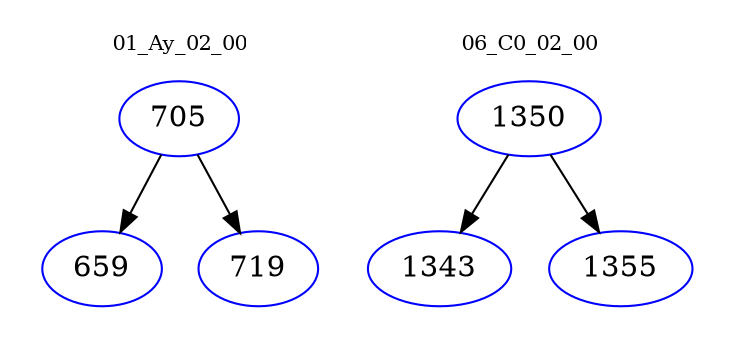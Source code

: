 digraph{
subgraph cluster_0 {
color = white
label = "01_Ay_02_00";
fontsize=10;
T0_705 [label="705", color="blue"]
T0_705 -> T0_659 [color="black"]
T0_659 [label="659", color="blue"]
T0_705 -> T0_719 [color="black"]
T0_719 [label="719", color="blue"]
}
subgraph cluster_1 {
color = white
label = "06_C0_02_00";
fontsize=10;
T1_1350 [label="1350", color="blue"]
T1_1350 -> T1_1343 [color="black"]
T1_1343 [label="1343", color="blue"]
T1_1350 -> T1_1355 [color="black"]
T1_1355 [label="1355", color="blue"]
}
}
